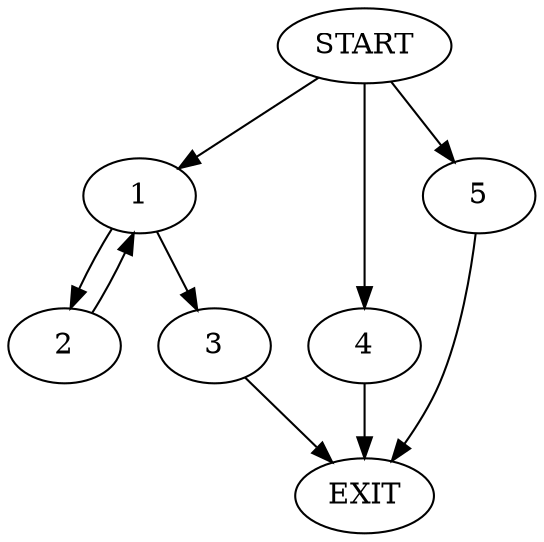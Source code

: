 digraph {
0 [label="START"]
6 [label="EXIT"]
0 -> 1
1 -> 2
1 -> 3
2 -> 1
3 -> 6
0 -> 4
4 -> 6
0 -> 5
5 -> 6
}
